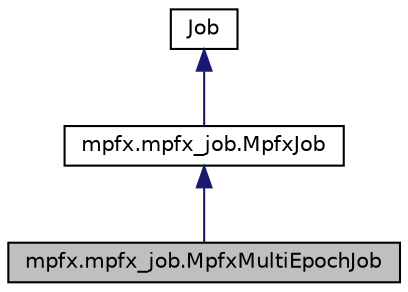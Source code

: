 digraph G
{
  edge [fontname="Helvetica",fontsize="10",labelfontname="Helvetica",labelfontsize="10"];
  node [fontname="Helvetica",fontsize="10",shape=record];
  Node1 [label="mpfx.mpfx_job.MpfxMultiEpochJob",height=0.2,width=0.4,color="black", fillcolor="grey75", style="filled" fontcolor="black"];
  Node2 -> Node1 [dir=back,color="midnightblue",fontsize="10",style="solid",fontname="Helvetica"];
  Node2 [label="mpfx.mpfx_job.MpfxJob",height=0.2,width=0.4,color="black", fillcolor="white", style="filled",URL="$classmpfx_1_1mpfx__job_1_1MpfxJob.html",tooltip="Represents a Mpfx job."];
  Node3 -> Node2 [dir=back,color="midnightblue",fontsize="10",style="solid",fontname="Helvetica"];
  Node3 [label="Job",height=0.2,width=0.4,color="black", fillcolor="white", style="filled",URL="$classJob.html"];
}
